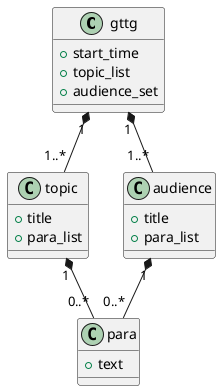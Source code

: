 @startuml

class gttg {
 +start_time
 +topic_list
 +audience_set
}

class topic {
 +title
 +para_list
}

class audience {
 +title
 +para_list
}

class para {
 +text
}


gttg "1" *-- "1..*" topic
gttg "1" *-- "1..*" audience

topic "1" *-- "0..*" para
audience "1" *-- "0..*" para


@enduml

